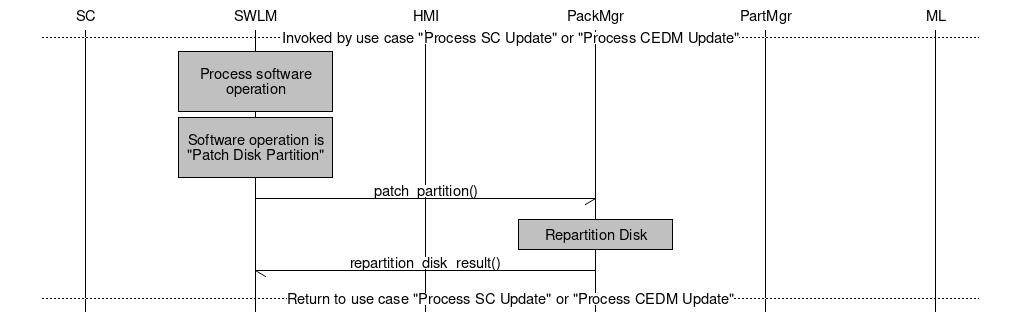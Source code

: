 #
#
# Sequence diagram description
#
# The sequence diagram description below is translated to
# a PNG image by mscgen (http://www.mcternan.me.uk/mscgen/)
# 
# Recompile updated diagrams to a png image with:
#  
#   mscgen -T png swm.msc
#

msc {
  width="1024";
  "SC",  "SWLM", "HMI", "PackMgr", "PartMgr", "ML";
  --- [ label="Invoked by use case \"Process SC Update\" or \"Process CEDM Update\""];
  "SWLM" box "SWLM" [ textbgcolour="silver", label = "\nProcess software operation\n" ];
  "SWLM" box "SWLM" [  textbgcolour="silver", label = "\nSoftware operation is \"Patch Disk Partition\"\n" ];
  "SWLM" -> "PackMgr" [ label = "patch_partition()" ];
  "PackMgr" box "PackMgr" [ textbgcolour="silver", label = "Repartition Disk" ];
  "PackMgr" -> "SWLM" [ label = "repartition_disk_result()" ];
  --- [ label = "Return to use case \"Process SC Update\" or \"Process CEDM Update\""];
}
